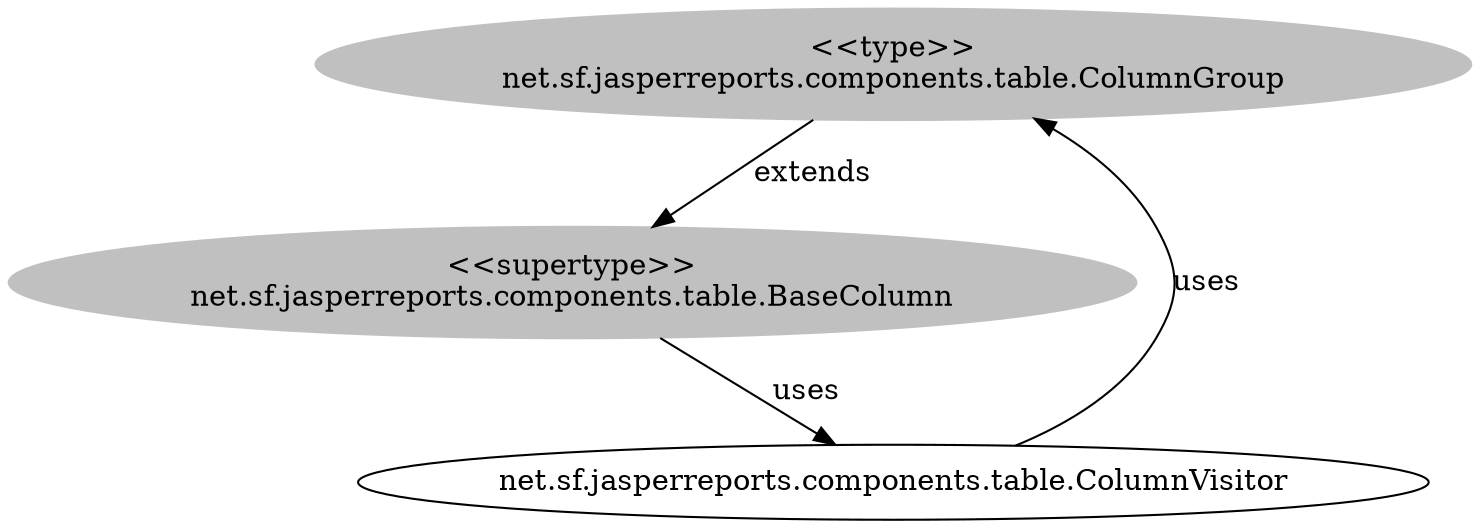 digraph stk {
	net_sf_jasperreports_components_table_ColumnGroup [label="<<type>>
net.sf.jasperreports.components.table.ColumnGroup",style=filled,color="grey"];
	net_sf_jasperreports_components_table_BaseColumn [label="<<supertype>>
net.sf.jasperreports.components.table.BaseColumn",style=filled,color="grey"];
	net_sf_jasperreports_components_table_ColumnVisitor [label="net.sf.jasperreports.components.table.ColumnVisitor"];
	net_sf_jasperreports_components_table_ColumnGroup -> net_sf_jasperreports_components_table_BaseColumn [label=extends];
	net_sf_jasperreports_components_table_BaseColumn -> net_sf_jasperreports_components_table_ColumnVisitor [label=uses];
	net_sf_jasperreports_components_table_ColumnVisitor -> net_sf_jasperreports_components_table_ColumnGroup [label=uses];
}
